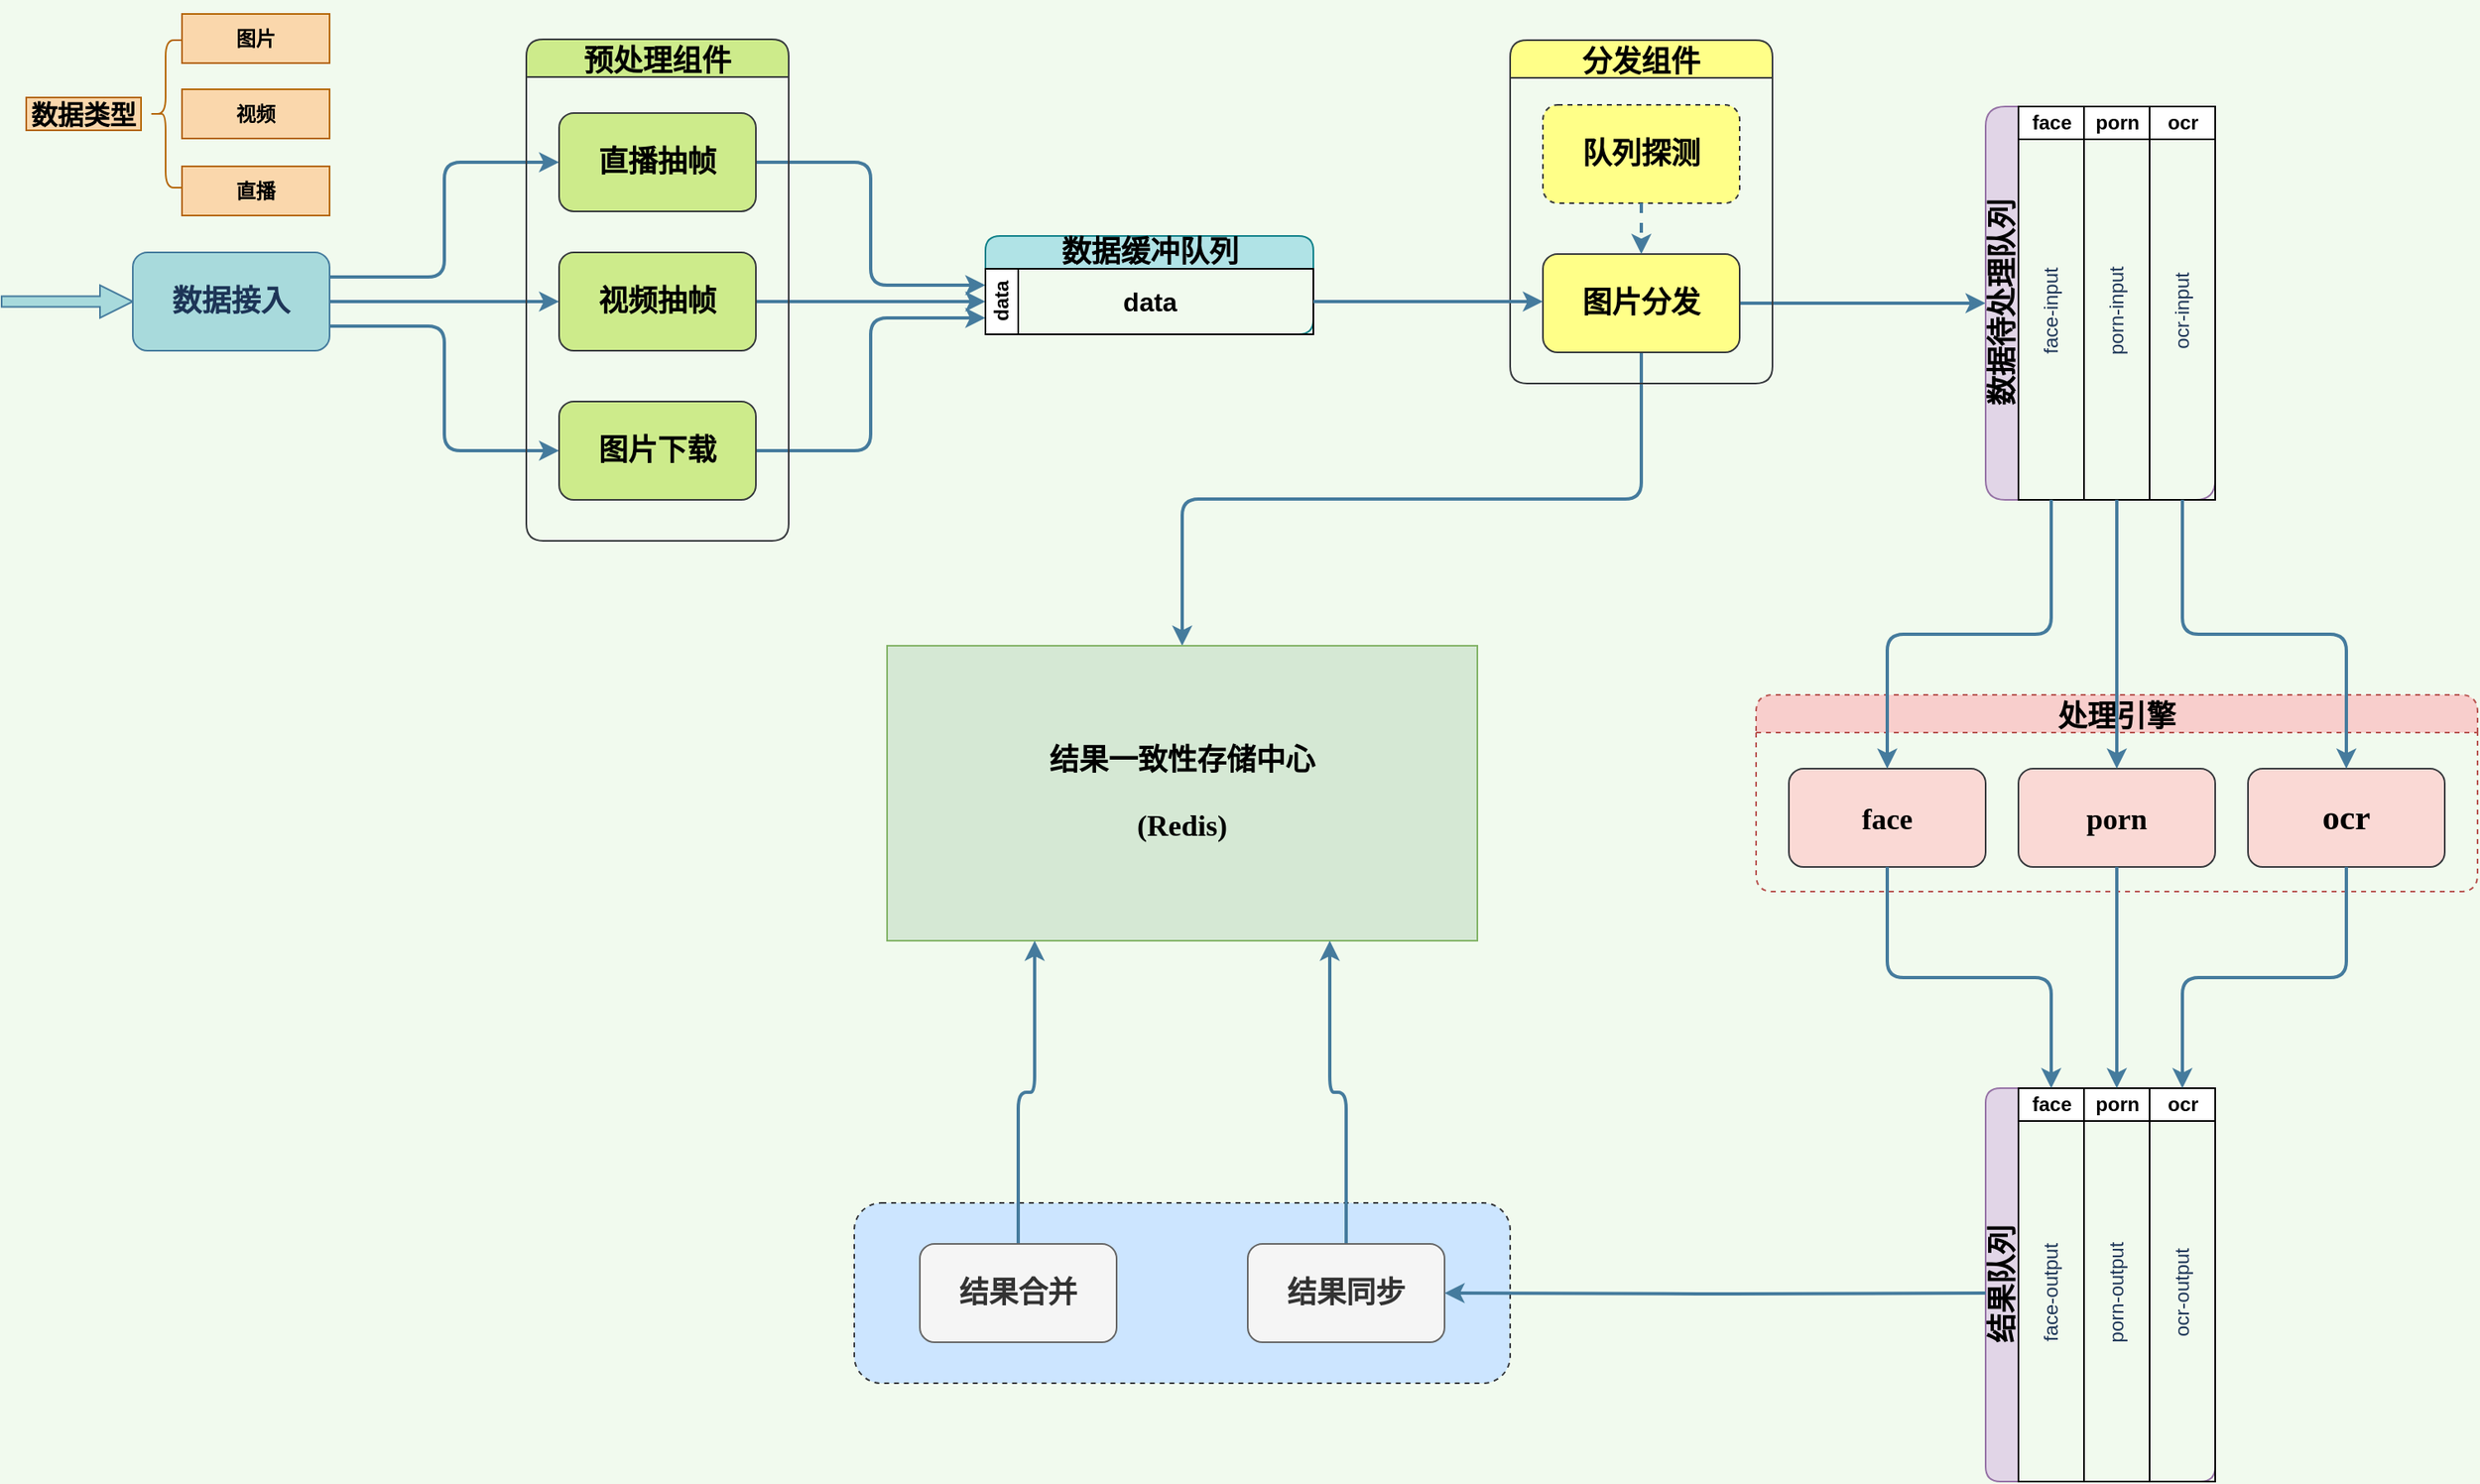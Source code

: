 <mxfile version="13.10.4" type="github">
  <diagram id="h1go9skNZxWVvWuTAxgh" name="Page-1">
    <mxGraphModel dx="3824" dy="1125" grid="1" gridSize="10" guides="1" tooltips="1" connect="1" arrows="1" fold="1" page="1" pageScale="1" pageWidth="827" pageHeight="1169" background="#F1FAEE" math="0" shadow="0">
      <root>
        <mxCell id="0" />
        <mxCell id="1" parent="0" />
        <mxCell id="aP0xkrd6JBsTT6EtkUmq-55" value="" style="rounded=1;whiteSpace=wrap;html=1;strokeColor=#36393d;strokeWidth=1;fillColor=#cce5ff;dashed=1;" parent="1" vertex="1">
          <mxGeometry x="-1120" y="830" width="400" height="110" as="geometry" />
        </mxCell>
        <mxCell id="0IOBR0UWIJ8B12urthg3-5" value="" style="html=1;shadow=0;dashed=0;align=center;verticalAlign=middle;shape=mxgraph.arrows2.arrow;dy=0.67;dx=20;notch=0;rounded=0;sketch=0;strokeColor=#457B9D;fillColor=#A8DADC;fontColor=#1D3557;" parent="1" vertex="1">
          <mxGeometry x="-1640" y="270" width="80" height="20" as="geometry" />
        </mxCell>
        <mxCell id="YrBBLmiHEUmSjlM092Gt-1" style="edgeStyle=orthogonalEdgeStyle;rounded=1;orthogonalLoop=1;jettySize=auto;html=1;exitX=1;exitY=0.5;exitDx=0;exitDy=0;entryX=0;entryY=0.5;entryDx=0;entryDy=0;strokeWidth=2;strokeColor=#457B9D;" edge="1" parent="1" source="0IOBR0UWIJ8B12urthg3-6" target="0IOBR0UWIJ8B12urthg3-19">
          <mxGeometry relative="1" as="geometry" />
        </mxCell>
        <mxCell id="YrBBLmiHEUmSjlM092Gt-3" style="edgeStyle=orthogonalEdgeStyle;rounded=1;orthogonalLoop=1;jettySize=auto;html=1;exitX=1;exitY=0.25;exitDx=0;exitDy=0;entryX=0;entryY=0.5;entryDx=0;entryDy=0;strokeColor=#457B9D;strokeWidth=2;" edge="1" parent="1" source="0IOBR0UWIJ8B12urthg3-6" target="0IOBR0UWIJ8B12urthg3-21">
          <mxGeometry relative="1" as="geometry" />
        </mxCell>
        <mxCell id="YrBBLmiHEUmSjlM092Gt-4" style="edgeStyle=orthogonalEdgeStyle;rounded=1;orthogonalLoop=1;jettySize=auto;html=1;exitX=1;exitY=0.75;exitDx=0;exitDy=0;entryX=0;entryY=0.5;entryDx=0;entryDy=0;strokeColor=#457B9D;strokeWidth=2;" edge="1" parent="1" source="0IOBR0UWIJ8B12urthg3-6" target="0IOBR0UWIJ8B12urthg3-22">
          <mxGeometry relative="1" as="geometry" />
        </mxCell>
        <mxCell id="0IOBR0UWIJ8B12urthg3-6" value="&lt;h4&gt;&lt;font style=&quot;font-size: 18px&quot; face=&quot;Verdana&quot;&gt;数据接入&lt;/font&gt;&lt;/h4&gt;" style="rounded=1;whiteSpace=wrap;html=1;sketch=0;strokeColor=#457B9D;fillColor=#A8DADC;fontColor=#1D3557;" parent="1" vertex="1">
          <mxGeometry x="-1560" y="250" width="120" height="60" as="geometry" />
        </mxCell>
        <mxCell id="0IOBR0UWIJ8B12urthg3-7" value="" style="shape=curlyBracket;whiteSpace=wrap;html=1;rounded=1;sketch=0;strokeColor=#b46504;fillColor=#fad7ac;size=0.5;" parent="1" vertex="1">
          <mxGeometry x="-1550" y="120.5" width="20" height="90" as="geometry" />
        </mxCell>
        <mxCell id="0IOBR0UWIJ8B12urthg3-13" value="&lt;h4&gt;图片&lt;/h4&gt;" style="rounded=0;whiteSpace=wrap;html=1;sketch=0;strokeColor=#b46504;fillColor=#fad7ac;" parent="1" vertex="1">
          <mxGeometry x="-1530" y="104.5" width="90" height="30" as="geometry" />
        </mxCell>
        <mxCell id="0IOBR0UWIJ8B12urthg3-14" value="&lt;h4&gt;视频&lt;/h4&gt;" style="rounded=0;whiteSpace=wrap;html=1;sketch=0;strokeColor=#b46504;fillColor=#fad7ac;" parent="1" vertex="1">
          <mxGeometry x="-1530" y="150.5" width="90" height="30" as="geometry" />
        </mxCell>
        <mxCell id="0IOBR0UWIJ8B12urthg3-15" value="&lt;h4&gt;直播&lt;/h4&gt;" style="rounded=0;whiteSpace=wrap;html=1;sketch=0;strokeColor=#b46504;fillColor=#fad7ac;" parent="1" vertex="1">
          <mxGeometry x="-1530" y="197.5" width="90" height="30" as="geometry" />
        </mxCell>
        <mxCell id="0IOBR0UWIJ8B12urthg3-18" value="&lt;h3&gt;&lt;font style=&quot;font-size: 16px&quot;&gt;数据类型&lt;/font&gt;&lt;/h3&gt;" style="text;html=1;strokeColor=#b46504;fillColor=#fad7ac;align=center;verticalAlign=middle;whiteSpace=wrap;rounded=0;sketch=0;" parent="1" vertex="1">
          <mxGeometry x="-1625" y="155.5" width="70" height="20" as="geometry" />
        </mxCell>
        <mxCell id="YrBBLmiHEUmSjlM092Gt-8" style="edgeStyle=orthogonalEdgeStyle;rounded=1;orthogonalLoop=1;jettySize=auto;html=1;exitX=1;exitY=0.5;exitDx=0;exitDy=0;entryX=0;entryY=0.5;entryDx=0;entryDy=0;strokeColor=#457B9D;strokeWidth=2;" edge="1" parent="1" source="0IOBR0UWIJ8B12urthg3-19" target="JoDoQnj6M1mZgMJEA4F1-6">
          <mxGeometry relative="1" as="geometry" />
        </mxCell>
        <mxCell id="0IOBR0UWIJ8B12urthg3-19" value="&lt;h3 style=&quot;font-size: 18px&quot;&gt;视频抽帧&lt;/h3&gt;" style="rounded=1;whiteSpace=wrap;html=1;sketch=0;strokeColor=#36393d;fillColor=#cdeb8b;" parent="1" vertex="1">
          <mxGeometry x="-1300" y="250" width="120" height="60" as="geometry" />
        </mxCell>
        <mxCell id="YrBBLmiHEUmSjlM092Gt-9" style="edgeStyle=orthogonalEdgeStyle;rounded=1;orthogonalLoop=1;jettySize=auto;html=1;exitX=1;exitY=0.5;exitDx=0;exitDy=0;entryX=0;entryY=0.25;entryDx=0;entryDy=0;strokeColor=#457B9D;strokeWidth=2;" edge="1" parent="1" source="0IOBR0UWIJ8B12urthg3-21" target="JoDoQnj6M1mZgMJEA4F1-6">
          <mxGeometry relative="1" as="geometry" />
        </mxCell>
        <mxCell id="0IOBR0UWIJ8B12urthg3-21" value="&lt;h3 style=&quot;font-size: 18px&quot;&gt;直播抽帧&lt;/h3&gt;" style="rounded=1;whiteSpace=wrap;html=1;sketch=0;strokeColor=#36393d;fillColor=#cdeb8b;" parent="1" vertex="1">
          <mxGeometry x="-1300" y="165" width="120" height="60" as="geometry" />
        </mxCell>
        <mxCell id="YrBBLmiHEUmSjlM092Gt-10" style="edgeStyle=orthogonalEdgeStyle;rounded=1;orthogonalLoop=1;jettySize=auto;html=1;exitX=1;exitY=0.5;exitDx=0;exitDy=0;entryX=0;entryY=0.75;entryDx=0;entryDy=0;strokeColor=#457B9D;strokeWidth=2;" edge="1" parent="1" source="0IOBR0UWIJ8B12urthg3-22" target="JoDoQnj6M1mZgMJEA4F1-6">
          <mxGeometry relative="1" as="geometry" />
        </mxCell>
        <mxCell id="0IOBR0UWIJ8B12urthg3-22" value="&lt;h3 style=&quot;font-size: 18px&quot;&gt;图片下载&lt;/h3&gt;" style="rounded=1;whiteSpace=wrap;html=1;sketch=0;strokeColor=#36393d;fillColor=#cdeb8b;" parent="1" vertex="1">
          <mxGeometry x="-1300" y="341" width="120" height="60" as="geometry" />
        </mxCell>
        <mxCell id="YrBBLmiHEUmSjlM092Gt-18" style="edgeStyle=orthogonalEdgeStyle;rounded=1;orthogonalLoop=1;jettySize=auto;html=1;exitX=1;exitY=0.5;exitDx=0;exitDy=0;entryX=0;entryY=0.5;entryDx=0;entryDy=0;strokeColor=#457B9D;strokeWidth=2;" edge="1" parent="1" source="0IOBR0UWIJ8B12urthg3-27" target="JoDoQnj6M1mZgMJEA4F1-36">
          <mxGeometry relative="1" as="geometry" />
        </mxCell>
        <mxCell id="YrBBLmiHEUmSjlM092Gt-25" style="edgeStyle=orthogonalEdgeStyle;rounded=1;orthogonalLoop=1;jettySize=auto;html=1;exitX=0.5;exitY=1;exitDx=0;exitDy=0;entryX=0.5;entryY=0;entryDx=0;entryDy=0;strokeColor=#457B9D;strokeWidth=2;" edge="1" parent="1" source="0IOBR0UWIJ8B12urthg3-27" target="aP0xkrd6JBsTT6EtkUmq-35">
          <mxGeometry relative="1" as="geometry" />
        </mxCell>
        <mxCell id="0IOBR0UWIJ8B12urthg3-27" value="&lt;h3 style=&quot;font-size: 18px&quot;&gt;图片分发&lt;/h3&gt;" style="rounded=1;whiteSpace=wrap;html=1;sketch=0;strokeColor=#36393d;fillColor=#ffff88;" parent="1" vertex="1">
          <mxGeometry x="-700" y="251" width="120" height="60" as="geometry" />
        </mxCell>
        <mxCell id="0IOBR0UWIJ8B12urthg3-47" value="处理引擎" style="swimlane;rounded=1;shadow=0;glass=0;dashed=1;sketch=0;strokeColor=#b85450;fillColor=#f8cecc;fontSize=18;fontFamily=Verdana;" parent="1" vertex="1">
          <mxGeometry x="-570" y="520" width="440" height="120" as="geometry">
            <mxRectangle x="-960" y="490" width="100" height="30" as="alternateBounds" />
          </mxGeometry>
        </mxCell>
        <mxCell id="0IOBR0UWIJ8B12urthg3-48" value="&lt;h3&gt;&lt;font style=&quot;font-size: 18px&quot;&gt;face&lt;/font&gt;&lt;/h3&gt;" style="rounded=1;whiteSpace=wrap;html=1;shadow=0;glass=0;sketch=0;fillColor=#fad9d5;fontFamily=Verdana;fontSize=18;strokeColor=#36393D;" parent="0IOBR0UWIJ8B12urthg3-47" vertex="1">
          <mxGeometry x="20" y="45" width="120" height="60" as="geometry" />
        </mxCell>
        <mxCell id="0IOBR0UWIJ8B12urthg3-49" value="&lt;h3&gt;&lt;font style=&quot;font-size: 18px&quot;&gt;porn&lt;/font&gt;&lt;/h3&gt;" style="rounded=1;whiteSpace=wrap;html=1;shadow=0;glass=0;sketch=0;fillColor=#fad9d5;fontFamily=Verdana;fontSize=18;strokeColor=#36393D;" parent="0IOBR0UWIJ8B12urthg3-47" vertex="1">
          <mxGeometry x="160" y="45" width="120" height="60" as="geometry" />
        </mxCell>
        <mxCell id="0IOBR0UWIJ8B12urthg3-50" value="&lt;h3&gt;ocr&lt;/h3&gt;" style="rounded=1;whiteSpace=wrap;html=1;shadow=0;glass=0;sketch=0;fillColor=#fad9d5;fontFamily=Verdana;fontSize=18;strokeColor=#36393D;" parent="0IOBR0UWIJ8B12urthg3-47" vertex="1">
          <mxGeometry x="300" y="45" width="120" height="60" as="geometry" />
        </mxCell>
        <mxCell id="aP0xkrd6JBsTT6EtkUmq-35" value="&lt;h3 style=&quot;font-size: 18px&quot;&gt;&lt;font face=&quot;Verdana&quot; style=&quot;font-size: 18px&quot;&gt;结果一致性存储中心&lt;/font&gt;&lt;/h3&gt;&lt;h3 style=&quot;font-size: 18px&quot;&gt;&lt;font face=&quot;Verdana&quot; style=&quot;font-size: 18px&quot;&gt;(Redis)&lt;/font&gt;&lt;/h3&gt;" style="rounded=0;whiteSpace=wrap;html=1;strokeColor=#82b366;strokeWidth=1;fillColor=#d5e8d4;" parent="1" vertex="1">
          <mxGeometry x="-1100" y="490" width="360" height="180" as="geometry" />
        </mxCell>
        <mxCell id="YrBBLmiHEUmSjlM092Gt-29" style="edgeStyle=orthogonalEdgeStyle;rounded=1;orthogonalLoop=1;jettySize=auto;html=1;exitX=0.5;exitY=0;exitDx=0;exitDy=0;entryX=0.75;entryY=1;entryDx=0;entryDy=0;strokeColor=#457B9D;strokeWidth=2;" edge="1" parent="1" source="aP0xkrd6JBsTT6EtkUmq-43" target="aP0xkrd6JBsTT6EtkUmq-35">
          <mxGeometry relative="1" as="geometry" />
        </mxCell>
        <mxCell id="aP0xkrd6JBsTT6EtkUmq-43" value="&lt;h3 style=&quot;font-size: 18px&quot;&gt;&lt;font face=&quot;Verdana&quot;&gt;结果同步&lt;/font&gt;&lt;/h3&gt;" style="rounded=1;whiteSpace=wrap;html=1;strokeColor=#666666;strokeWidth=1;fillColor=#f5f5f5;fontColor=#333333;" parent="1" vertex="1">
          <mxGeometry x="-880" y="855" width="120" height="60" as="geometry" />
        </mxCell>
        <mxCell id="YrBBLmiHEUmSjlM092Gt-28" style="edgeStyle=orthogonalEdgeStyle;rounded=1;orthogonalLoop=1;jettySize=auto;html=1;entryX=0.25;entryY=1;entryDx=0;entryDy=0;strokeColor=#457B9D;strokeWidth=2;" edge="1" parent="1" source="aP0xkrd6JBsTT6EtkUmq-51" target="aP0xkrd6JBsTT6EtkUmq-35">
          <mxGeometry relative="1" as="geometry" />
        </mxCell>
        <mxCell id="aP0xkrd6JBsTT6EtkUmq-51" value="&lt;h3 style=&quot;font-size: 18px&quot;&gt;&lt;font face=&quot;Verdana&quot;&gt;结果合并&lt;/font&gt;&lt;/h3&gt;" style="rounded=1;whiteSpace=wrap;html=1;strokeColor=#666666;strokeWidth=1;fillColor=#f5f5f5;fontColor=#333333;" parent="1" vertex="1">
          <mxGeometry x="-1080" y="855" width="120" height="60" as="geometry" />
        </mxCell>
        <mxCell id="JoDoQnj6M1mZgMJEA4F1-5" value="&lt;h3&gt;&lt;font face=&quot;Verdana&quot;&gt;&lt;span style=&quot;font-size: 18px&quot;&gt;数据缓冲队列&lt;/span&gt;&lt;/font&gt;&lt;/h3&gt;" style="swimlane;html=1;childLayout=stackLayout;resizeParent=1;resizeParentMax=0;horizontal=1;startSize=20;horizontalStack=0;fillColor=#b0e3e6;strokeColor=#0e8088;rounded=1;" parent="1" vertex="1">
          <mxGeometry x="-1040" y="240" width="200" height="60" as="geometry" />
        </mxCell>
        <mxCell id="JoDoQnj6M1mZgMJEA4F1-6" value="data" style="swimlane;html=1;startSize=20;horizontal=0;" parent="JoDoQnj6M1mZgMJEA4F1-5" vertex="1">
          <mxGeometry y="20" width="200" height="40" as="geometry" />
        </mxCell>
        <mxCell id="JoDoQnj6M1mZgMJEA4F1-9" value="&lt;font style=&quot;font-size: 16px&quot;&gt;&lt;b&gt;data&lt;/b&gt;&lt;/font&gt;" style="text;html=1;align=center;verticalAlign=middle;resizable=0;points=[];autosize=1;" parent="JoDoQnj6M1mZgMJEA4F1-6" vertex="1">
          <mxGeometry x="75" y="10" width="50" height="20" as="geometry" />
        </mxCell>
        <mxCell id="JoDoQnj6M1mZgMJEA4F1-18" value="预处理组件" style="swimlane;rounded=1;fontSize=18;fontFamily=Verdana;fillColor=#cdeb8b;strokeColor=#36393d;" parent="1" vertex="1">
          <mxGeometry x="-1320" y="120" width="160" height="306" as="geometry" />
        </mxCell>
        <mxCell id="JoDoQnj6M1mZgMJEA4F1-32" value="分发组件" style="swimlane;rounded=1;fontFamily=Verdana;fontSize=18;fillColor=#ffff88;strokeColor=#36393d;startSize=23;" parent="1" vertex="1">
          <mxGeometry x="-720" y="120.5" width="160" height="209.5" as="geometry" />
        </mxCell>
        <mxCell id="JoDoQnj6M1mZgMJEA4F1-31" value="&lt;h3&gt;&lt;font style=&quot;font-size: 18px&quot;&gt;队列探测&lt;/font&gt;&lt;/h3&gt;" style="rounded=1;whiteSpace=wrap;html=1;fontFamily=Verdana;fontSize=16;fillColor=#ffff88;strokeColor=#36393d;dashed=1;" parent="JoDoQnj6M1mZgMJEA4F1-32" vertex="1">
          <mxGeometry x="20" y="39.5" width="120" height="60" as="geometry" />
        </mxCell>
        <mxCell id="JoDoQnj6M1mZgMJEA4F1-36" value="&lt;h3&gt;&lt;font style=&quot;font-size: 18px&quot; face=&quot;Verdana&quot;&gt;数据待处理队列&lt;/font&gt;&lt;/h3&gt;" style="swimlane;html=1;childLayout=stackLayout;resizeParent=1;resizeParentMax=0;startSize=20;horizontal=0;horizontalStack=1;fillColor=#e1d5e7;strokeColor=#9673a6;rounded=1;arcSize=20;" parent="1" vertex="1">
          <mxGeometry x="-430" y="161" width="140" height="240" as="geometry" />
        </mxCell>
        <mxCell id="JoDoQnj6M1mZgMJEA4F1-37" value="face" style="swimlane;html=1;startSize=20;" parent="JoDoQnj6M1mZgMJEA4F1-36" vertex="1">
          <mxGeometry x="20" width="40" height="240" as="geometry" />
        </mxCell>
        <mxCell id="JoDoQnj6M1mZgMJEA4F1-38" value="face-input" style="text;html=1;align=center;verticalAlign=middle;resizable=0;points=[];autosize=1;fontColor=#1D3557;horizontal=0;" parent="JoDoQnj6M1mZgMJEA4F1-37" vertex="1">
          <mxGeometry x="5" y="95" width="30" height="60" as="geometry" />
        </mxCell>
        <mxCell id="JoDoQnj6M1mZgMJEA4F1-39" value="porn" style="swimlane;html=1;startSize=20;" parent="JoDoQnj6M1mZgMJEA4F1-36" vertex="1">
          <mxGeometry x="60" width="40" height="240" as="geometry" />
        </mxCell>
        <mxCell id="JoDoQnj6M1mZgMJEA4F1-40" value="porn-input" style="text;html=1;align=center;verticalAlign=middle;resizable=0;points=[];autosize=1;fontColor=#1D3557;horizontal=0;" parent="JoDoQnj6M1mZgMJEA4F1-39" vertex="1">
          <mxGeometry x="5" y="95" width="30" height="60" as="geometry" />
        </mxCell>
        <mxCell id="JoDoQnj6M1mZgMJEA4F1-41" value="ocr" style="swimlane;html=1;startSize=20;" parent="JoDoQnj6M1mZgMJEA4F1-36" vertex="1">
          <mxGeometry x="100" width="40" height="240" as="geometry" />
        </mxCell>
        <mxCell id="JoDoQnj6M1mZgMJEA4F1-42" value="ocr-input" style="text;html=1;align=center;verticalAlign=middle;resizable=0;points=[];autosize=1;fontColor=#1D3557;horizontal=0;" parent="JoDoQnj6M1mZgMJEA4F1-41" vertex="1">
          <mxGeometry x="5" y="100" width="30" height="50" as="geometry" />
        </mxCell>
        <mxCell id="aP0xkrd6JBsTT6EtkUmq-20" value="&lt;h3&gt;&lt;font style=&quot;font-size: 18px&quot; face=&quot;Verdana&quot;&gt;结果队列&lt;/font&gt;&lt;/h3&gt;" style="swimlane;html=1;childLayout=stackLayout;resizeParent=1;resizeParentMax=0;startSize=20;horizontal=0;horizontalStack=1;fillColor=#e1d5e7;strokeColor=#9673a6;rounded=1;" parent="1" vertex="1">
          <mxGeometry x="-430" y="760" width="140" height="240" as="geometry" />
        </mxCell>
        <mxCell id="aP0xkrd6JBsTT6EtkUmq-21" value="face" style="swimlane;html=1;startSize=20;" parent="aP0xkrd6JBsTT6EtkUmq-20" vertex="1">
          <mxGeometry x="20" width="40" height="240" as="geometry" />
        </mxCell>
        <mxCell id="aP0xkrd6JBsTT6EtkUmq-24" value="face-output" style="text;html=1;align=center;verticalAlign=middle;resizable=0;points=[];autosize=1;fontColor=#1D3557;horizontal=0;" parent="aP0xkrd6JBsTT6EtkUmq-21" vertex="1">
          <mxGeometry x="5" y="90" width="30" height="70" as="geometry" />
        </mxCell>
        <mxCell id="aP0xkrd6JBsTT6EtkUmq-22" value="porn" style="swimlane;html=1;startSize=20;" parent="aP0xkrd6JBsTT6EtkUmq-20" vertex="1">
          <mxGeometry x="60" width="40" height="240" as="geometry" />
        </mxCell>
        <mxCell id="aP0xkrd6JBsTT6EtkUmq-25" value="porn-output" style="text;html=1;align=center;verticalAlign=middle;resizable=0;points=[];autosize=1;fontColor=#1D3557;horizontal=0;" parent="aP0xkrd6JBsTT6EtkUmq-22" vertex="1">
          <mxGeometry x="5" y="90" width="30" height="70" as="geometry" />
        </mxCell>
        <mxCell id="aP0xkrd6JBsTT6EtkUmq-23" value="ocr" style="swimlane;html=1;startSize=20;" parent="aP0xkrd6JBsTT6EtkUmq-20" vertex="1">
          <mxGeometry x="100" width="40" height="240" as="geometry" />
        </mxCell>
        <mxCell id="aP0xkrd6JBsTT6EtkUmq-26" value="ocr-output" style="text;html=1;align=center;verticalAlign=middle;resizable=0;points=[];autosize=1;fontColor=#1D3557;horizontal=0;" parent="aP0xkrd6JBsTT6EtkUmq-23" vertex="1">
          <mxGeometry x="5" y="95" width="30" height="60" as="geometry" />
        </mxCell>
        <mxCell id="YrBBLmiHEUmSjlM092Gt-11" style="edgeStyle=orthogonalEdgeStyle;rounded=1;orthogonalLoop=1;jettySize=auto;html=1;exitX=1;exitY=0.5;exitDx=0;exitDy=0;strokeColor=#457B9D;strokeWidth=2;" edge="1" parent="1" source="JoDoQnj6M1mZgMJEA4F1-6">
          <mxGeometry relative="1" as="geometry">
            <mxPoint x="-700" y="280" as="targetPoint" />
          </mxGeometry>
        </mxCell>
        <mxCell id="YrBBLmiHEUmSjlM092Gt-17" style="edgeStyle=orthogonalEdgeStyle;rounded=1;orthogonalLoop=1;jettySize=auto;html=1;exitX=0.5;exitY=1;exitDx=0;exitDy=0;entryX=0.5;entryY=0;entryDx=0;entryDy=0;strokeColor=#457B9D;strokeWidth=2;dashed=1;" edge="1" parent="1" source="JoDoQnj6M1mZgMJEA4F1-31" target="0IOBR0UWIJ8B12urthg3-27">
          <mxGeometry relative="1" as="geometry" />
        </mxCell>
        <mxCell id="YrBBLmiHEUmSjlM092Gt-19" style="edgeStyle=orthogonalEdgeStyle;rounded=1;orthogonalLoop=1;jettySize=auto;html=1;exitX=0.5;exitY=1;exitDx=0;exitDy=0;entryX=0.5;entryY=0;entryDx=0;entryDy=0;strokeColor=#457B9D;strokeWidth=2;" edge="1" parent="1" source="JoDoQnj6M1mZgMJEA4F1-39" target="0IOBR0UWIJ8B12urthg3-49">
          <mxGeometry relative="1" as="geometry" />
        </mxCell>
        <mxCell id="YrBBLmiHEUmSjlM092Gt-20" style="edgeStyle=orthogonalEdgeStyle;rounded=1;orthogonalLoop=1;jettySize=auto;html=1;exitX=0.5;exitY=1;exitDx=0;exitDy=0;entryX=0.5;entryY=0;entryDx=0;entryDy=0;strokeColor=#457B9D;strokeWidth=2;" edge="1" parent="1" source="JoDoQnj6M1mZgMJEA4F1-37" target="0IOBR0UWIJ8B12urthg3-48">
          <mxGeometry relative="1" as="geometry" />
        </mxCell>
        <mxCell id="YrBBLmiHEUmSjlM092Gt-21" style="edgeStyle=orthogonalEdgeStyle;rounded=1;orthogonalLoop=1;jettySize=auto;html=1;exitX=0.5;exitY=1;exitDx=0;exitDy=0;strokeColor=#457B9D;strokeWidth=2;" edge="1" parent="1" source="JoDoQnj6M1mZgMJEA4F1-41" target="0IOBR0UWIJ8B12urthg3-50">
          <mxGeometry relative="1" as="geometry" />
        </mxCell>
        <mxCell id="YrBBLmiHEUmSjlM092Gt-22" style="edgeStyle=orthogonalEdgeStyle;rounded=1;orthogonalLoop=1;jettySize=auto;html=1;exitX=0.5;exitY=1;exitDx=0;exitDy=0;entryX=0.5;entryY=0;entryDx=0;entryDy=0;strokeColor=#457B9D;strokeWidth=2;" edge="1" parent="1" source="0IOBR0UWIJ8B12urthg3-48" target="aP0xkrd6JBsTT6EtkUmq-21">
          <mxGeometry relative="1" as="geometry" />
        </mxCell>
        <mxCell id="YrBBLmiHEUmSjlM092Gt-23" style="edgeStyle=orthogonalEdgeStyle;rounded=1;orthogonalLoop=1;jettySize=auto;html=1;exitX=0.5;exitY=1;exitDx=0;exitDy=0;entryX=0.5;entryY=0;entryDx=0;entryDy=0;strokeColor=#457B9D;strokeWidth=2;" edge="1" parent="1" source="0IOBR0UWIJ8B12urthg3-49" target="aP0xkrd6JBsTT6EtkUmq-22">
          <mxGeometry relative="1" as="geometry" />
        </mxCell>
        <mxCell id="YrBBLmiHEUmSjlM092Gt-24" style="edgeStyle=orthogonalEdgeStyle;rounded=1;orthogonalLoop=1;jettySize=auto;html=1;exitX=0.5;exitY=1;exitDx=0;exitDy=0;entryX=0.5;entryY=0;entryDx=0;entryDy=0;strokeColor=#457B9D;strokeWidth=2;" edge="1" parent="1" source="0IOBR0UWIJ8B12urthg3-50" target="aP0xkrd6JBsTT6EtkUmq-23">
          <mxGeometry relative="1" as="geometry" />
        </mxCell>
        <mxCell id="YrBBLmiHEUmSjlM092Gt-26" style="edgeStyle=orthogonalEdgeStyle;rounded=1;orthogonalLoop=1;jettySize=auto;html=1;entryX=1;entryY=0.5;entryDx=0;entryDy=0;strokeColor=#457B9D;strokeWidth=2;" edge="1" parent="1" target="aP0xkrd6JBsTT6EtkUmq-43">
          <mxGeometry relative="1" as="geometry">
            <mxPoint x="-430" y="885" as="sourcePoint" />
          </mxGeometry>
        </mxCell>
      </root>
    </mxGraphModel>
  </diagram>
</mxfile>
